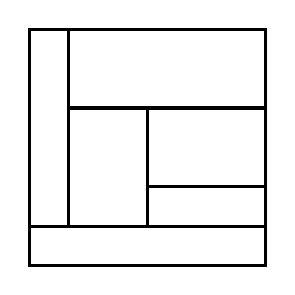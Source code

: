 \begin{tikzpicture}[very thick, scale=.5]
    \draw (0,1) rectangle (1,6);
    \draw (1,4) rectangle (6,6);
    \draw (1,1) rectangle (3,4);
    \draw (3,2) rectangle (6,4);
    \draw (3,1) rectangle (6,2);
    \draw (0,0) rectangle (6,1);
\end{tikzpicture}
